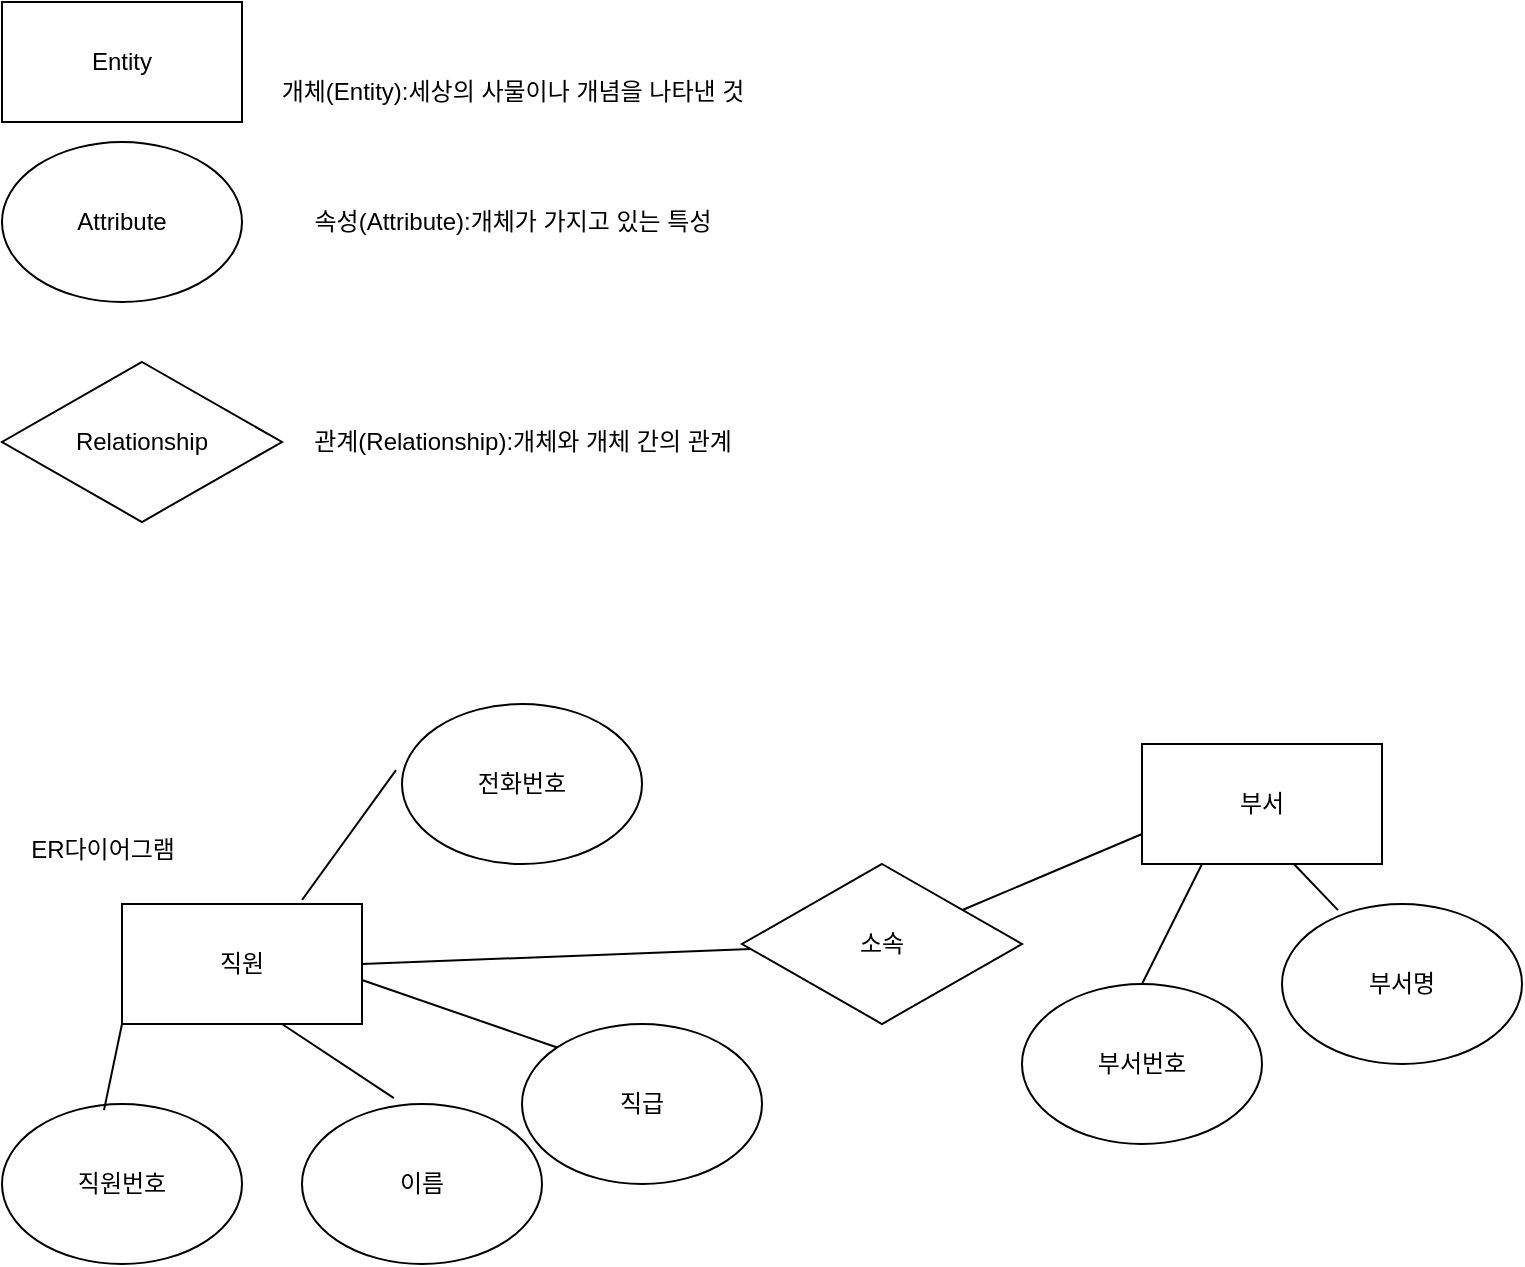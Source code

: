 <mxfile version="24.2.8" type="device">
  <diagram name="페이지-1" id="iT6TVpmDAg7IH4rJmbgD">
    <mxGraphModel dx="1300" dy="778" grid="1" gridSize="10" guides="1" tooltips="1" connect="1" arrows="1" fold="1" page="1" pageScale="1" pageWidth="827" pageHeight="1169" math="0" shadow="0">
      <root>
        <mxCell id="0" />
        <mxCell id="1" parent="0" />
        <mxCell id="poeTF7FWm4wz9lxNpJVm-1" value="Entity" style="rounded=0;whiteSpace=wrap;html=1;" vertex="1" parent="1">
          <mxGeometry x="10" y="80" width="120" height="60" as="geometry" />
        </mxCell>
        <mxCell id="poeTF7FWm4wz9lxNpJVm-2" value="개체(Entity):세상의 사물이나 개념을 나타낸 것" style="text;html=1;align=center;verticalAlign=middle;resizable=0;points=[];autosize=1;strokeColor=none;fillColor=none;" vertex="1" parent="1">
          <mxGeometry x="130" y="110" width="270" height="30" as="geometry" />
        </mxCell>
        <mxCell id="poeTF7FWm4wz9lxNpJVm-3" value="Attribute" style="ellipse;whiteSpace=wrap;html=1;" vertex="1" parent="1">
          <mxGeometry x="10" y="150" width="120" height="80" as="geometry" />
        </mxCell>
        <mxCell id="poeTF7FWm4wz9lxNpJVm-4" value="속성(Attribute):개체가 가지고 있는 특성" style="text;html=1;align=center;verticalAlign=middle;resizable=0;points=[];autosize=1;strokeColor=none;fillColor=none;" vertex="1" parent="1">
          <mxGeometry x="150" y="175" width="230" height="30" as="geometry" />
        </mxCell>
        <mxCell id="poeTF7FWm4wz9lxNpJVm-8" value="Relationship" style="rhombus;whiteSpace=wrap;html=1;" vertex="1" parent="1">
          <mxGeometry x="10" y="260" width="140" height="80" as="geometry" />
        </mxCell>
        <mxCell id="poeTF7FWm4wz9lxNpJVm-9" value="관계(Relationship):개체와 개체 간의 관계" style="text;html=1;align=center;verticalAlign=middle;resizable=0;points=[];autosize=1;strokeColor=none;fillColor=none;" vertex="1" parent="1">
          <mxGeometry x="150" y="285" width="240" height="30" as="geometry" />
        </mxCell>
        <mxCell id="poeTF7FWm4wz9lxNpJVm-10" value="ER다이어그램" style="text;html=1;align=center;verticalAlign=middle;resizable=0;points=[];autosize=1;strokeColor=none;fillColor=none;" vertex="1" parent="1">
          <mxGeometry x="10" y="489" width="100" height="30" as="geometry" />
        </mxCell>
        <mxCell id="poeTF7FWm4wz9lxNpJVm-11" value="직원" style="rounded=0;whiteSpace=wrap;html=1;" vertex="1" parent="1">
          <mxGeometry x="70" y="531" width="120" height="60" as="geometry" />
        </mxCell>
        <mxCell id="poeTF7FWm4wz9lxNpJVm-13" value="전화번호" style="ellipse;whiteSpace=wrap;html=1;" vertex="1" parent="1">
          <mxGeometry x="210" y="431" width="120" height="80" as="geometry" />
        </mxCell>
        <mxCell id="poeTF7FWm4wz9lxNpJVm-14" value="직급" style="ellipse;whiteSpace=wrap;html=1;" vertex="1" parent="1">
          <mxGeometry x="270" y="591" width="120" height="80" as="geometry" />
        </mxCell>
        <mxCell id="poeTF7FWm4wz9lxNpJVm-15" value="이름" style="ellipse;whiteSpace=wrap;html=1;" vertex="1" parent="1">
          <mxGeometry x="160" y="631" width="120" height="80" as="geometry" />
        </mxCell>
        <mxCell id="poeTF7FWm4wz9lxNpJVm-16" value="직원번호" style="ellipse;whiteSpace=wrap;html=1;" vertex="1" parent="1">
          <mxGeometry x="10" y="631" width="120" height="80" as="geometry" />
        </mxCell>
        <mxCell id="poeTF7FWm4wz9lxNpJVm-17" value="" style="endArrow=none;html=1;rounded=0;entryX=-0.025;entryY=0.413;entryDx=0;entryDy=0;entryPerimeter=0;endFill=0;startArrow=none;startFill=0;" edge="1" parent="1" target="poeTF7FWm4wz9lxNpJVm-13">
          <mxGeometry width="50" height="50" relative="1" as="geometry">
            <mxPoint x="160" y="529" as="sourcePoint" />
            <mxPoint x="210" y="479" as="targetPoint" />
          </mxGeometry>
        </mxCell>
        <mxCell id="poeTF7FWm4wz9lxNpJVm-18" value="" style="endArrow=none;html=1;rounded=0;entryX=0;entryY=0;entryDx=0;entryDy=0;endFill=0;startArrow=none;startFill=0;" edge="1" parent="1" target="poeTF7FWm4wz9lxNpJVm-14">
          <mxGeometry width="50" height="50" relative="1" as="geometry">
            <mxPoint x="190" y="569" as="sourcePoint" />
            <mxPoint x="267" y="562" as="targetPoint" />
          </mxGeometry>
        </mxCell>
        <mxCell id="poeTF7FWm4wz9lxNpJVm-20" value="" style="endArrow=none;html=1;rounded=0;entryX=0.383;entryY=-0.037;entryDx=0;entryDy=0;entryPerimeter=0;endFill=0;startArrow=none;startFill=0;" edge="1" parent="1" target="poeTF7FWm4wz9lxNpJVm-15">
          <mxGeometry width="50" height="50" relative="1" as="geometry">
            <mxPoint x="150" y="591" as="sourcePoint" />
            <mxPoint x="190" y="625" as="targetPoint" />
          </mxGeometry>
        </mxCell>
        <mxCell id="poeTF7FWm4wz9lxNpJVm-23" value="" style="endArrow=none;html=1;rounded=0;entryX=0.425;entryY=0.038;entryDx=0;entryDy=0;entryPerimeter=0;exitX=0;exitY=1;exitDx=0;exitDy=0;endFill=0;startArrow=none;startFill=0;" edge="1" parent="1" source="poeTF7FWm4wz9lxNpJVm-11" target="poeTF7FWm4wz9lxNpJVm-16">
          <mxGeometry width="50" height="50" relative="1" as="geometry">
            <mxPoint x="32" y="594" as="sourcePoint" />
            <mxPoint x="55.96" y="622.115" as="targetPoint" />
          </mxGeometry>
        </mxCell>
        <mxCell id="poeTF7FWm4wz9lxNpJVm-27" value="부서" style="rounded=0;whiteSpace=wrap;html=1;" vertex="1" parent="1">
          <mxGeometry x="580" y="451" width="120" height="60" as="geometry" />
        </mxCell>
        <mxCell id="poeTF7FWm4wz9lxNpJVm-28" value="부서번호" style="ellipse;whiteSpace=wrap;html=1;" vertex="1" parent="1">
          <mxGeometry x="520" y="571" width="120" height="80" as="geometry" />
        </mxCell>
        <mxCell id="poeTF7FWm4wz9lxNpJVm-30" value="부서명" style="ellipse;whiteSpace=wrap;html=1;" vertex="1" parent="1">
          <mxGeometry x="650" y="531" width="120" height="80" as="geometry" />
        </mxCell>
        <mxCell id="poeTF7FWm4wz9lxNpJVm-31" value="" style="endArrow=none;html=1;rounded=0;entryX=0.5;entryY=0;entryDx=0;entryDy=0;endFill=0;startArrow=none;startFill=0;" edge="1" parent="1" target="poeTF7FWm4wz9lxNpJVm-28">
          <mxGeometry width="50" height="50" relative="1" as="geometry">
            <mxPoint x="610" y="511" as="sourcePoint" />
            <mxPoint x="660" y="461" as="targetPoint" />
          </mxGeometry>
        </mxCell>
        <mxCell id="poeTF7FWm4wz9lxNpJVm-33" value="" style="endArrow=none;html=1;rounded=0;entryX=0.233;entryY=0.038;entryDx=0;entryDy=0;exitX=0.633;exitY=1;exitDx=0;exitDy=0;exitPerimeter=0;entryPerimeter=0;endFill=0;startArrow=none;startFill=0;" edge="1" parent="1" source="poeTF7FWm4wz9lxNpJVm-27" target="poeTF7FWm4wz9lxNpJVm-30">
          <mxGeometry width="50" height="50" relative="1" as="geometry">
            <mxPoint x="620" y="521" as="sourcePoint" />
            <mxPoint x="590" y="581" as="targetPoint" />
          </mxGeometry>
        </mxCell>
        <mxCell id="poeTF7FWm4wz9lxNpJVm-34" value="소속" style="rhombus;whiteSpace=wrap;html=1;" vertex="1" parent="1">
          <mxGeometry x="380" y="511" width="140" height="80" as="geometry" />
        </mxCell>
        <mxCell id="poeTF7FWm4wz9lxNpJVm-35" value="" style="endArrow=none;html=1;rounded=0;exitX=0;exitY=0.75;exitDx=0;exitDy=0;endFill=0;startArrow=none;startFill=0;" edge="1" parent="1" source="poeTF7FWm4wz9lxNpJVm-27" target="poeTF7FWm4wz9lxNpJVm-34">
          <mxGeometry width="50" height="50" relative="1" as="geometry">
            <mxPoint x="537" y="501" as="sourcePoint" />
            <mxPoint x="587" y="451" as="targetPoint" />
          </mxGeometry>
        </mxCell>
        <mxCell id="poeTF7FWm4wz9lxNpJVm-36" value="" style="endArrow=none;html=1;rounded=0;exitX=1;exitY=0.5;exitDx=0;exitDy=0;endFill=0;startArrow=none;startFill=0;" edge="1" parent="1" source="poeTF7FWm4wz9lxNpJVm-11" target="poeTF7FWm4wz9lxNpJVm-34">
          <mxGeometry width="50" height="50" relative="1" as="geometry">
            <mxPoint x="190" y="573" as="sourcePoint" />
            <mxPoint x="100" y="611" as="targetPoint" />
          </mxGeometry>
        </mxCell>
      </root>
    </mxGraphModel>
  </diagram>
</mxfile>
